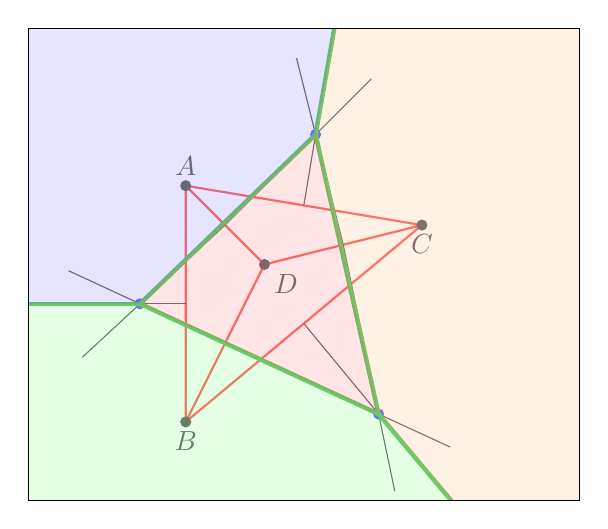 \begin{tikzpicture}

\tikzstyle{line} = [draw,  thick]
\tikzstyle{point} = [black]

\coordinate (A) at (1,4);
\coordinate (B) at (1,1);
\coordinate (C) at (4,3.5);
\coordinate (D) at (2,3);


\draw[line,red] (A)--(B)--(C)--(D)--(A)--(C);
\draw[line,red] (B)--(D);

\foreach \point/\position in {A/above,B/below,C/below,D/below right}{
  \fill[point] (\point) circle (2pt) node[\position]{$\point$};
}



\coordinate (O) at (0.42,2.5);
%\draw[line,gray] (O) circle (1.62);

\draw ($(A)!0.5!(B)$) --(O)-- ([turn]0:1cm);
\draw ($(A)!0.5!(D)$) --(O)-- ([turn]0:1cm);
\draw ($(B)!0.5!(D)$) -- (O)--([turn]0:1cm);

\coordinate (OO) at (2.65,4.65);
%\draw[line,gray] (OO) circle (1.75);

\draw ($(A)!0.5!(C)$) --(OO)-- ([turn]0:1cm);
\draw ($(A)!0.5!(D)$) --(OO)-- ([turn]0:1cm);
\draw ($(C)!0.5!(D)$) --(OO)-- ([turn]0:1cm);


\coordinate (OOO) at (3.45,1.1);
%\draw[line,gray] (OOO) circle (2.4);

\draw ($(B)!0.5!(C)$)-- (OOO) -- ([turn]0:1cm);
\draw ($(C)!0.5!(D)$)--(OOO) -- ([turn]0:1cm);
\draw ($(B)!0.5!(D)$)--(OOO) -- ([turn]0:1cm);


%\coordinate (OOOO) at (2.3,2.45);
% \draw[line,gray] (OOOO) circle (1.95);
% 
% \draw (OOOO)--($(A)!0.5!(B)$) -- ([turn]0:1cm);
% \draw (OOOO)--($(A)!0.5!(C)$) -- ([turn]0:1cm);
% \draw (OOOO)--($(B)!0.5!(C)$) -- ([turn]0:1cm);



\foreach \point in {O,OO,OOO}{
  \fill[point,blue] (\point) circle (2pt); % node{$\point$};
}

\begin{scope}
\clip (-1,0) rectangle ++(7,6);

% Voronoi edges
\draw[ultra thick, green!60!black] (O)--(OO)--(OOO)--cycle;
\draw[ultra thick, green!60!black] (O)--++(-2,0);
\draw[ultra thick, green!60!black] (OO)--++(80:2);
\draw[ultra thick, green!60!black] (OOO)--++(-50:2);

% Voronoi cells
\fill[red!20,opacity=0.5] (O)--(OO)--(OOO)--cycle;
\fill[blue!20,opacity=0.5] (O)--(OO)--++(80:2)--(-3,6)--($(O)+(-2,0)$)--cycle;
\fill[green!20,opacity=0.5] (O)--(OOO)--++(-50:2)--(-3,-2)--($(O)+(-2,0)$)--cycle;
\fill[orange!20,opacity=0.5] (OO)--(OOO)--++(-50:4)--(8,7)--($(OO)+(80:2)$)--cycle;

\end{scope}

\draw (-1,0) rectangle ++(7,6);

\end{tikzpicture}